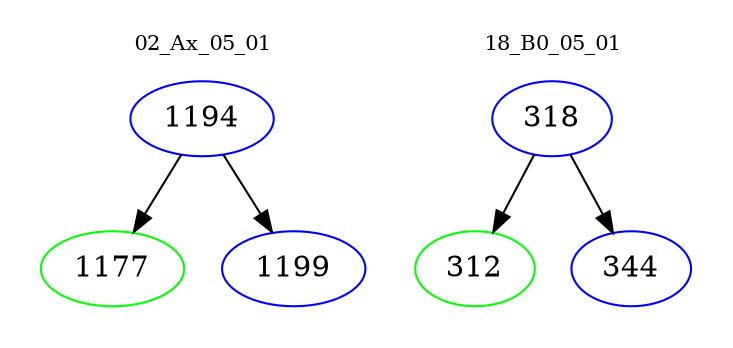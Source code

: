 digraph{
subgraph cluster_0 {
color = white
label = "02_Ax_05_01";
fontsize=10;
T0_1194 [label="1194", color="blue"]
T0_1194 -> T0_1177 [color="black"]
T0_1177 [label="1177", color="green"]
T0_1194 -> T0_1199 [color="black"]
T0_1199 [label="1199", color="blue"]
}
subgraph cluster_1 {
color = white
label = "18_B0_05_01";
fontsize=10;
T1_318 [label="318", color="blue"]
T1_318 -> T1_312 [color="black"]
T1_312 [label="312", color="green"]
T1_318 -> T1_344 [color="black"]
T1_344 [label="344", color="blue"]
}
}
